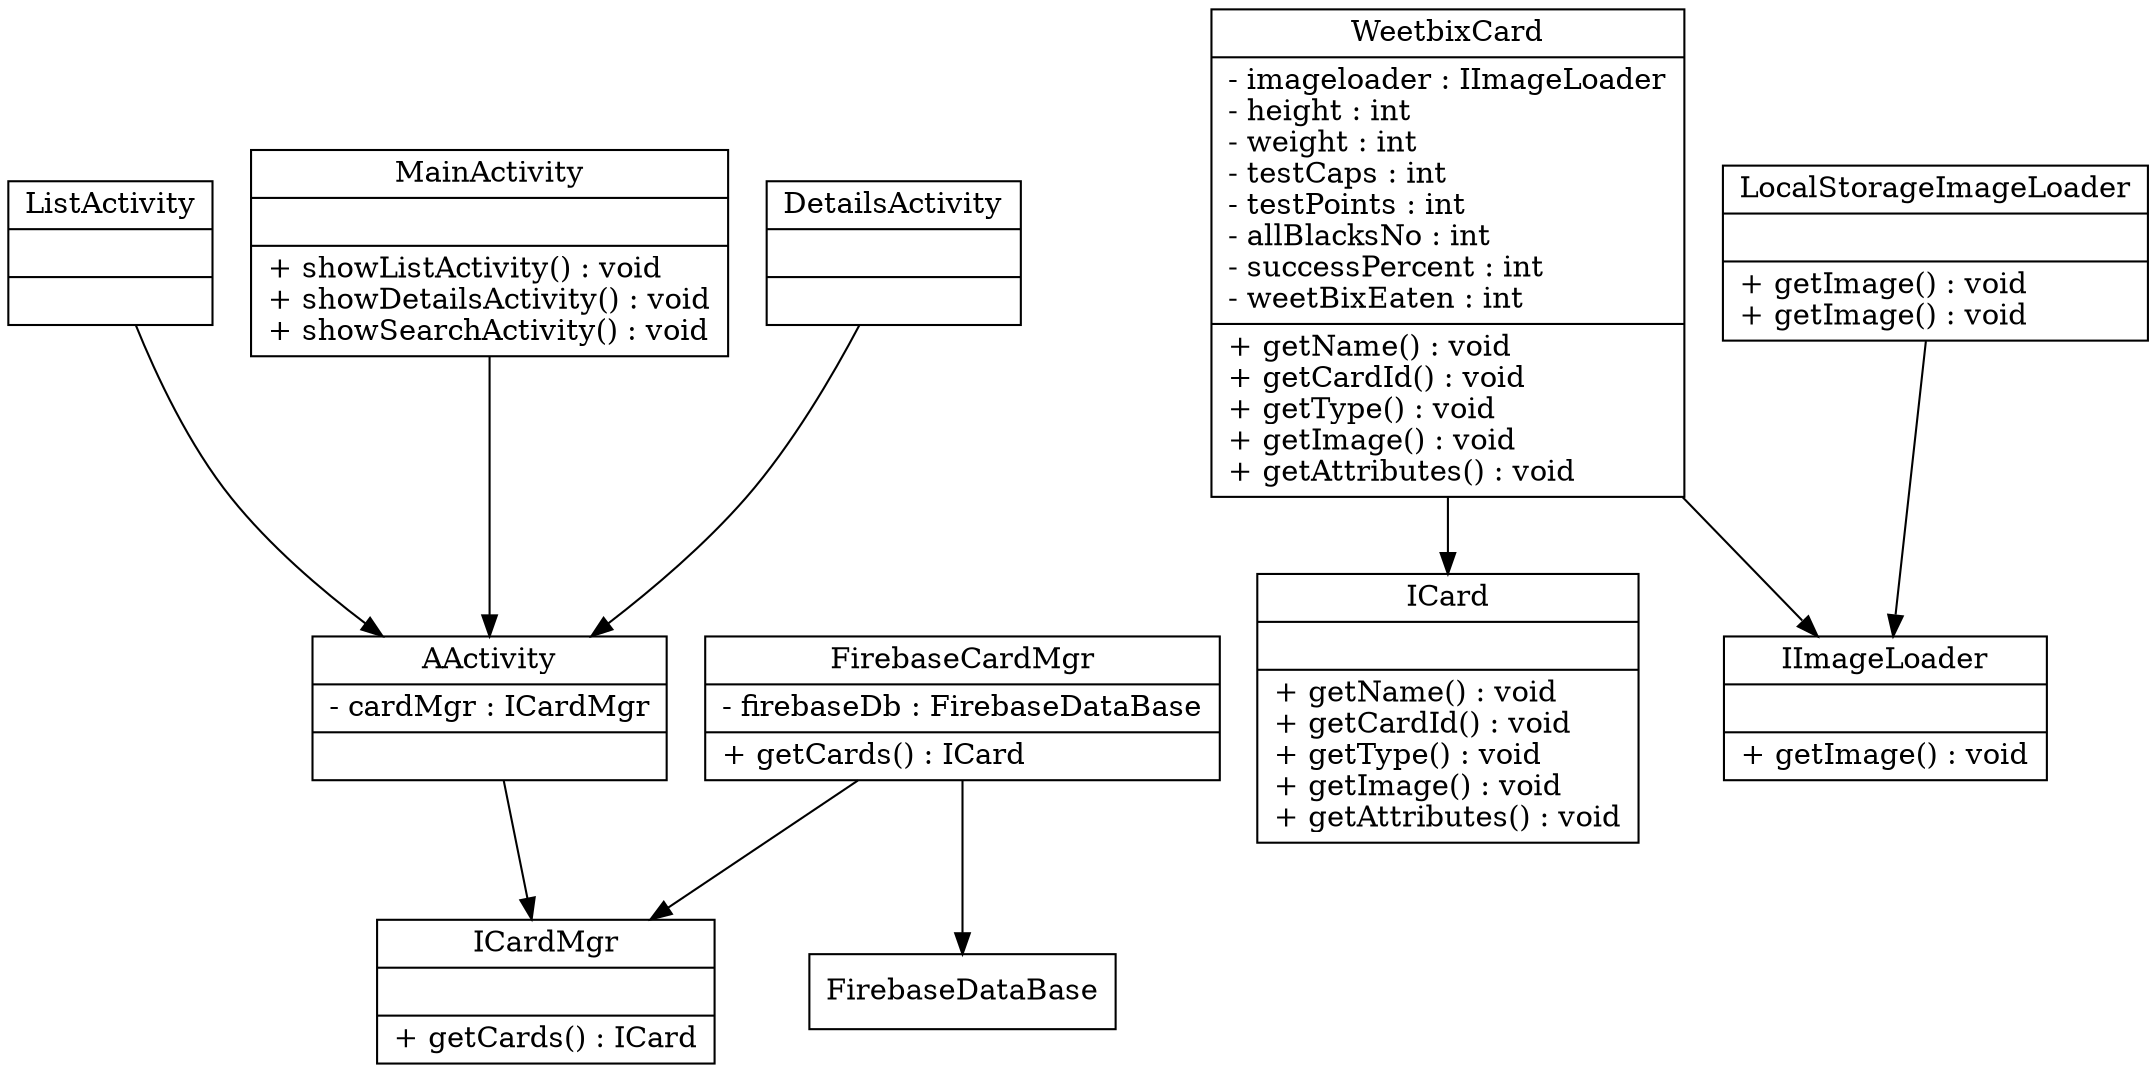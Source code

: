 digraph G {
node [ shape = "record" ]
ListActivity [
label = "{ListActivity||}"
]
ListActivity -> AActivity
MainActivity [
label = "{MainActivity||+ showListActivity() : void\l+ showDetailsActivity() : void\l+ showSearchActivity() : void\l}"
]
MainActivity -> AActivity
ICardMgr [
label = "{ICardMgr||+ getCards() : ICard\l}"
]
DetailsActivity [
label = "{DetailsActivity||}"
]
DetailsActivity -> AActivity
FirebaseCardMgr [
label = "{FirebaseCardMgr|- firebaseDb : FirebaseDataBase\l|+ getCards() : ICard\l}"
]
FirebaseCardMgr -> ICardMgr
FirebaseCardMgr -> FirebaseDataBase
AActivity [
label = "{AActivity|- cardMgr : ICardMgr\l|}"
]
AActivity -> ICardMgr
WeetbixCard [
label = "{WeetbixCard|- imageloader : IImageLoader\l- height : int\l- weight : int\l- testCaps : int\l- testPoints : int\l- allBlacksNo : int\l- successPercent : int\l- weetBixEaten : int\l|+ getName() : void\l+ getCardId() : void\l+ getType() : void\l+ getImage() : void\l+ getAttributes() : void\l}"
]
WeetbixCard -> ICard
WeetbixCard -> IImageLoader
ICard [
label = "{ICard||+ getName() : void\l+ getCardId() : void\l+ getType() : void\l+ getImage() : void\l+ getAttributes() : void\l}"
]
LocalStorageImageLoader [
label = "{LocalStorageImageLoader||+ getImage() : void\l+ getImage() : void\l}"
]
LocalStorageImageLoader -> IImageLoader
IImageLoader [
label = "{IImageLoader||+ getImage() : void\l}"
]
}

